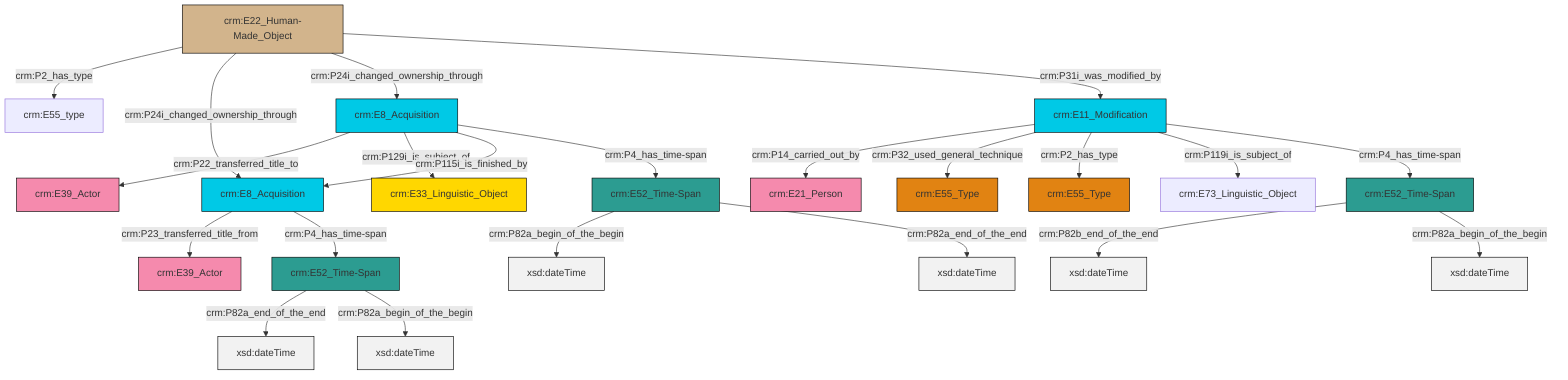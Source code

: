 graph TD
classDef Literal fill:#f2f2f2,stroke:#000000;
classDef CRM_Entity fill:#FFFFFF,stroke:#000000;
classDef Temporal_Entity fill:#00C9E6, stroke:#000000;
classDef Type fill:#E18312, stroke:#000000;
classDef Time-Span fill:#2C9C91, stroke:#000000;
classDef Appellation fill:#FFEB7F, stroke:#000000;
classDef Place fill:#008836, stroke:#000000;
classDef Persistent_Item fill:#B266B2, stroke:#000000;
classDef Conceptual_Object fill:#FFD700, stroke:#000000;
classDef Physical_Thing fill:#D2B48C, stroke:#000000;
classDef Actor fill:#f58aad, stroke:#000000;
classDef PC_Classes fill:#4ce600, stroke:#000000;
classDef Multi fill:#cccccc,stroke:#000000;

2["crm:E11_Modification"]:::Temporal_Entity -->|crm:P14_carried_out_by| 3["crm:E21_Person"]:::Actor
5["crm:E52_Time-Span"]:::Time-Span -->|crm:P82a_begin_of_the_begin| 6[xsd:dateTime]:::Literal
7["crm:E22_Human-Made_Object"]:::Physical_Thing -->|crm:P2_has_type| 8["crm:E55_type"]:::Default
11["crm:E52_Time-Span"]:::Time-Span -->|crm:P82a_end_of_the_end| 13[xsd:dateTime]:::Literal
7["crm:E22_Human-Made_Object"]:::Physical_Thing -->|crm:P24i_changed_ownership_through| 17["crm:E8_Acquisition"]:::Temporal_Entity
17["crm:E8_Acquisition"]:::Temporal_Entity -->|crm:P23_transferred_title_from| 0["crm:E39_Actor"]:::Actor
9["crm:E52_Time-Span"]:::Time-Span -->|crm:P82b_end_of_the_end| 18[xsd:dateTime]:::Literal
5["crm:E52_Time-Span"]:::Time-Span -->|crm:P82a_end_of_the_end| 19[xsd:dateTime]:::Literal
9["crm:E52_Time-Span"]:::Time-Span -->|crm:P82a_begin_of_the_begin| 22[xsd:dateTime]:::Literal
7["crm:E22_Human-Made_Object"]:::Physical_Thing -->|crm:P24i_changed_ownership_through| 23["crm:E8_Acquisition"]:::Temporal_Entity
2["crm:E11_Modification"]:::Temporal_Entity -->|crm:P32_used_general_technique| 24["crm:E55_Type"]:::Type
11["crm:E52_Time-Span"]:::Time-Span -->|crm:P82a_begin_of_the_begin| 26[xsd:dateTime]:::Literal
7["crm:E22_Human-Made_Object"]:::Physical_Thing -->|crm:P31i_was_modified_by| 2["crm:E11_Modification"]:::Temporal_Entity
2["crm:E11_Modification"]:::Temporal_Entity -->|crm:P2_has_type| 27["crm:E55_Type"]:::Type
23["crm:E8_Acquisition"]:::Temporal_Entity -->|crm:P22_transferred_title_to| 20["crm:E39_Actor"]:::Actor
23["crm:E8_Acquisition"]:::Temporal_Entity -->|crm:P129i_is_subject_of| 28["crm:E33_Linguistic_Object"]:::Conceptual_Object
2["crm:E11_Modification"]:::Temporal_Entity -->|crm:P119i_is_subject_of| 15["crm:E73_Linguistic_Object"]:::Default
23["crm:E8_Acquisition"]:::Temporal_Entity -->|crm:P115i_is_finished_by| 17["crm:E8_Acquisition"]:::Temporal_Entity
2["crm:E11_Modification"]:::Temporal_Entity -->|crm:P4_has_time-span| 9["crm:E52_Time-Span"]:::Time-Span
17["crm:E8_Acquisition"]:::Temporal_Entity -->|crm:P4_has_time-span| 11["crm:E52_Time-Span"]:::Time-Span
23["crm:E8_Acquisition"]:::Temporal_Entity -->|crm:P4_has_time-span| 5["crm:E52_Time-Span"]:::Time-Span